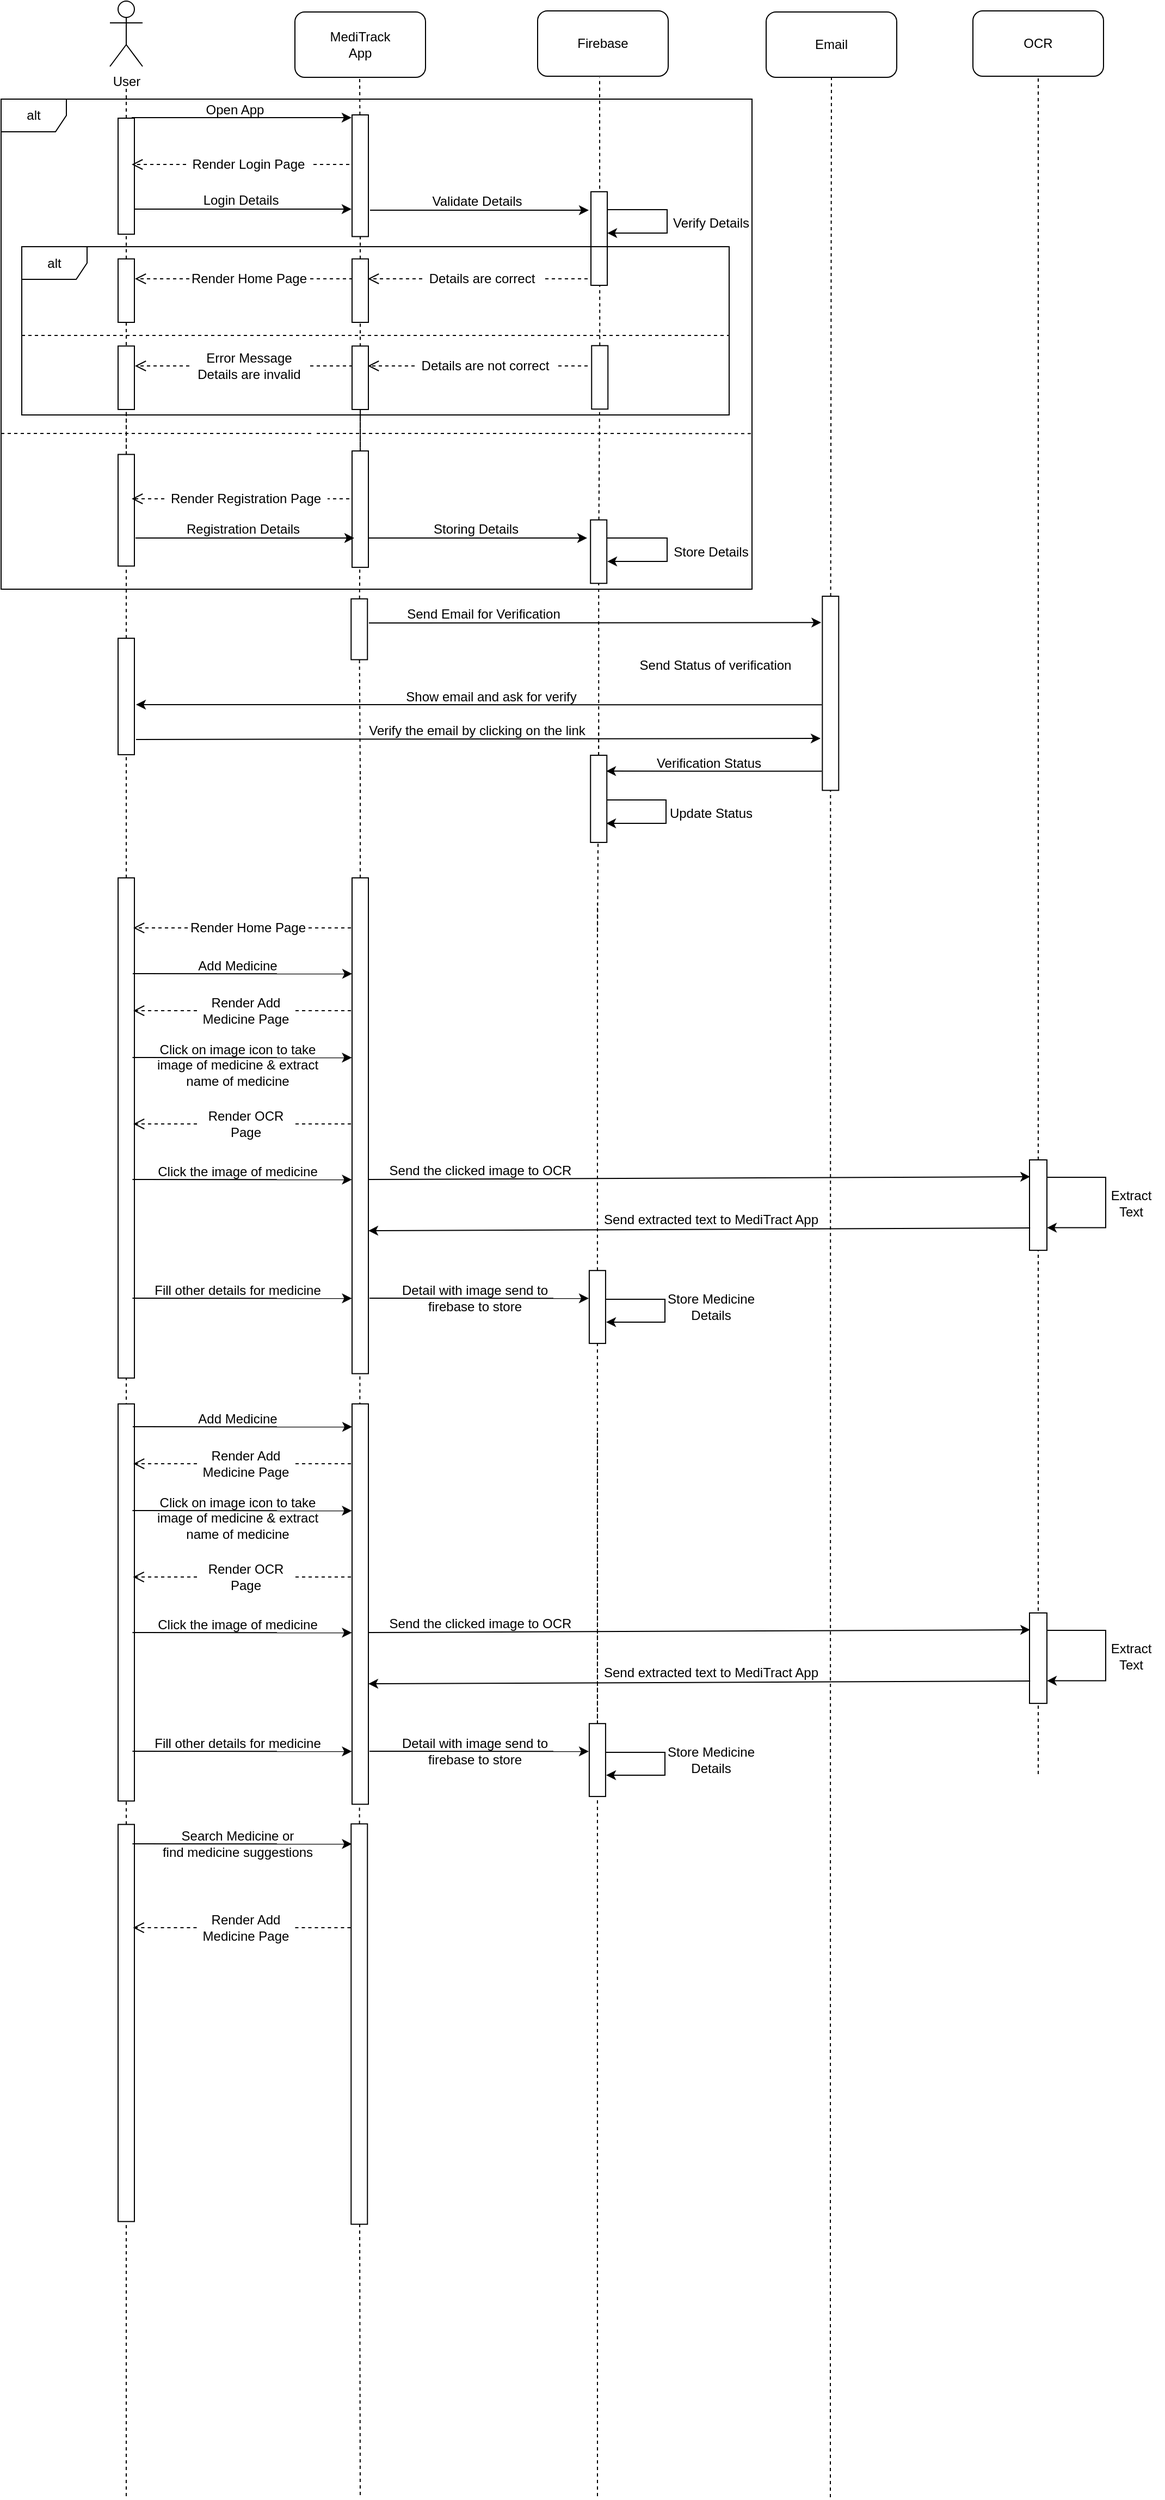 <mxfile version="22.0.6" type="github">
  <diagram name="Page-1" id="OYkDFaIK2MURlEOpUX2V">
    <mxGraphModel dx="1801" dy="496" grid="1" gridSize="10" guides="1" tooltips="1" connect="1" arrows="1" fold="1" page="1" pageScale="1" pageWidth="850" pageHeight="1100" math="0" shadow="0">
      <root>
        <mxCell id="0" />
        <mxCell id="1" parent="0" />
        <mxCell id="mmEia4qdqGNQ3zO4Y7I0-3" value="User" style="shape=umlActor;verticalLabelPosition=bottom;verticalAlign=top;html=1;outlineConnect=0;" parent="1" vertex="1">
          <mxGeometry x="90" y="10" width="30" height="60" as="geometry" />
        </mxCell>
        <mxCell id="mmEia4qdqGNQ3zO4Y7I0-11" value="" style="endArrow=none;dashed=1;html=1;rounded=0;startArrow=none;" parent="1" source="mmEia4qdqGNQ3zO4Y7I0-15" edge="1">
          <mxGeometry width="50" height="50" relative="1" as="geometry">
            <mxPoint x="105" y="602" as="sourcePoint" />
            <mxPoint x="105" y="90" as="targetPoint" />
          </mxGeometry>
        </mxCell>
        <mxCell id="mmEia4qdqGNQ3zO4Y7I0-16" value="" style="endArrow=none;dashed=1;html=1;rounded=0;startArrow=none;" parent="1" source="0Yaqg59yCP8CiuaYKTtR-36" target="mmEia4qdqGNQ3zO4Y7I0-15" edge="1">
          <mxGeometry width="50" height="50" relative="1" as="geometry">
            <mxPoint x="105" y="380" as="sourcePoint" />
            <mxPoint x="105" y="90" as="targetPoint" />
          </mxGeometry>
        </mxCell>
        <mxCell id="mmEia4qdqGNQ3zO4Y7I0-15" value="" style="rounded=0;whiteSpace=wrap;html=1;rotation=90;" parent="1" vertex="1">
          <mxGeometry x="51.72" y="163.29" width="106.56" height="15" as="geometry" />
        </mxCell>
        <mxCell id="mmEia4qdqGNQ3zO4Y7I0-17" value="" style="endArrow=classic;html=1;rounded=0;" parent="1" edge="1">
          <mxGeometry width="50" height="50" relative="1" as="geometry">
            <mxPoint x="110" y="117" as="sourcePoint" />
            <mxPoint x="312" y="117" as="targetPoint" />
          </mxGeometry>
        </mxCell>
        <mxCell id="mmEia4qdqGNQ3zO4Y7I0-18" value="Open App" style="text;html=1;strokeColor=none;fillColor=none;align=center;verticalAlign=middle;whiteSpace=wrap;rounded=0;" parent="1" vertex="1">
          <mxGeometry x="160" y="95" width="90" height="30" as="geometry" />
        </mxCell>
        <mxCell id="mmEia4qdqGNQ3zO4Y7I0-19" value="" style="rounded=1;whiteSpace=wrap;html=1;" parent="1" vertex="1">
          <mxGeometry x="260" y="20" width="120" height="60" as="geometry" />
        </mxCell>
        <mxCell id="mmEia4qdqGNQ3zO4Y7I0-20" value="MediTrack App" style="text;html=1;strokeColor=none;fillColor=none;align=center;verticalAlign=middle;whiteSpace=wrap;rounded=0;" parent="1" vertex="1">
          <mxGeometry x="290" y="35" width="60" height="30" as="geometry" />
        </mxCell>
        <mxCell id="mmEia4qdqGNQ3zO4Y7I0-21" value="" style="endArrow=none;dashed=1;html=1;rounded=0;startArrow=none;" parent="1" source="mmEia4qdqGNQ3zO4Y7I0-22" edge="1">
          <mxGeometry width="50" height="50" relative="1" as="geometry">
            <mxPoint x="319.5" y="469" as="sourcePoint" />
            <mxPoint x="319.5" y="80" as="targetPoint" />
          </mxGeometry>
        </mxCell>
        <mxCell id="mmEia4qdqGNQ3zO4Y7I0-23" value="" style="endArrow=none;dashed=1;html=1;rounded=0;startArrow=none;" parent="1" source="0Yaqg59yCP8CiuaYKTtR-41" target="mmEia4qdqGNQ3zO4Y7I0-22" edge="1">
          <mxGeometry width="50" height="50" relative="1" as="geometry">
            <mxPoint x="320" y="380" as="sourcePoint" />
            <mxPoint x="319.5" y="80" as="targetPoint" />
          </mxGeometry>
        </mxCell>
        <mxCell id="mmEia4qdqGNQ3zO4Y7I0-22" value="" style="rounded=0;whiteSpace=wrap;html=1;rotation=90;" parent="1" vertex="1">
          <mxGeometry x="264.15" y="162.86" width="111.71" height="15" as="geometry" />
        </mxCell>
        <mxCell id="mmEia4qdqGNQ3zO4Y7I0-25" value="" style="html=1;verticalAlign=bottom;endArrow=open;dashed=1;endSize=8;edgeStyle=elbowEdgeStyle;elbow=vertical;curved=0;rounded=0;startArrow=none;" parent="1" source="mmEia4qdqGNQ3zO4Y7I0-27" edge="1">
          <mxGeometry x="-1" y="-355" relative="1" as="geometry">
            <mxPoint x="310" y="160" as="sourcePoint" />
            <mxPoint x="110" y="160" as="targetPoint" />
            <mxPoint x="350" y="295" as="offset" />
          </mxGeometry>
        </mxCell>
        <mxCell id="mmEia4qdqGNQ3zO4Y7I0-28" value="" style="html=1;verticalAlign=bottom;endArrow=none;dashed=1;endSize=8;edgeStyle=elbowEdgeStyle;elbow=vertical;curved=0;rounded=0;" parent="1" target="mmEia4qdqGNQ3zO4Y7I0-27" edge="1">
          <mxGeometry x="-1" y="-355" relative="1" as="geometry">
            <mxPoint x="310" y="160" as="sourcePoint" />
            <mxPoint x="110" y="160" as="targetPoint" />
            <mxPoint x="350" y="295" as="offset" />
          </mxGeometry>
        </mxCell>
        <mxCell id="mmEia4qdqGNQ3zO4Y7I0-27" value="Render Login Page" style="text;html=1;strokeColor=none;fillColor=none;align=center;verticalAlign=middle;whiteSpace=wrap;rounded=0;" parent="1" vertex="1">
          <mxGeometry x="160" y="145" width="115" height="30" as="geometry" />
        </mxCell>
        <mxCell id="mmEia4qdqGNQ3zO4Y7I0-31" value="" style="rounded=1;whiteSpace=wrap;html=1;" parent="1" vertex="1">
          <mxGeometry x="483" y="19" width="120" height="60" as="geometry" />
        </mxCell>
        <mxCell id="mmEia4qdqGNQ3zO4Y7I0-32" value="Firebase" style="text;html=1;strokeColor=none;fillColor=none;align=center;verticalAlign=middle;whiteSpace=wrap;rounded=0;" parent="1" vertex="1">
          <mxGeometry x="513" y="34" width="60" height="30" as="geometry" />
        </mxCell>
        <mxCell id="mmEia4qdqGNQ3zO4Y7I0-33" value="" style="endArrow=none;dashed=1;html=1;rounded=0;startArrow=none;" parent="1" source="0Yaqg59yCP8CiuaYKTtR-69" edge="1">
          <mxGeometry width="50" height="50" relative="1" as="geometry">
            <mxPoint x="540" y="380" as="sourcePoint" />
            <mxPoint x="540" y="80" as="targetPoint" />
          </mxGeometry>
        </mxCell>
        <mxCell id="mmEia4qdqGNQ3zO4Y7I0-35" value="" style="endArrow=none;dashed=1;html=1;rounded=0;" parent="1" source="0Yaqg59yCP8CiuaYKTtR-71" edge="1">
          <mxGeometry width="50" height="50" relative="1" as="geometry">
            <mxPoint x="540" y="736" as="sourcePoint" />
            <mxPoint x="540" y="376" as="targetPoint" />
          </mxGeometry>
        </mxCell>
        <mxCell id="mmEia4qdqGNQ3zO4Y7I0-46" value="alt" style="shape=umlFrame;whiteSpace=wrap;html=1;pointerEvents=0;" parent="1" vertex="1">
          <mxGeometry x="-10" y="100" width="690" height="450" as="geometry" />
        </mxCell>
        <mxCell id="mmEia4qdqGNQ3zO4Y7I0-52" value="" style="endArrow=none;dashed=1;html=1;rounded=0;startArrow=none;" parent="1" edge="1">
          <mxGeometry width="50" height="50" relative="1" as="geometry">
            <mxPoint x="320" y="480" as="sourcePoint" />
            <mxPoint x="320.005" y="373.505" as="targetPoint" />
          </mxGeometry>
        </mxCell>
        <mxCell id="mmEia4qdqGNQ3zO4Y7I0-59" value="" style="endArrow=none;dashed=1;html=1;rounded=0;startArrow=none;" parent="1" source="0Yaqg59yCP8CiuaYKTtR-81" edge="1">
          <mxGeometry width="50" height="50" relative="1" as="geometry">
            <mxPoint x="105" y="700" as="sourcePoint" />
            <mxPoint x="105" y="378.5" as="targetPoint" />
          </mxGeometry>
        </mxCell>
        <mxCell id="mmEia4qdqGNQ3zO4Y7I0-62" value="" style="endArrow=none;dashed=1;html=1;rounded=0;startArrow=none;" parent="1" source="0Yaqg59yCP8CiuaYKTtR-95" edge="1">
          <mxGeometry width="50" height="50" relative="1" as="geometry">
            <mxPoint x="320" y="720" as="sourcePoint" />
            <mxPoint x="320.004" y="480.375" as="targetPoint" />
          </mxGeometry>
        </mxCell>
        <mxCell id="mmEia4qdqGNQ3zO4Y7I0-69" value="" style="endArrow=none;dashed=1;html=1;rounded=0;startArrow=none;" parent="1" source="hC-5yDcVV3wV5Di_Mccm-1" edge="1">
          <mxGeometry width="50" height="50" relative="1" as="geometry">
            <mxPoint x="104.996" y="1030.785" as="sourcePoint" />
            <mxPoint x="104.999" y="695" as="targetPoint" />
          </mxGeometry>
        </mxCell>
        <mxCell id="mmEia4qdqGNQ3zO4Y7I0-71" value="" style="endArrow=none;dashed=1;html=1;rounded=0;startArrow=none;" parent="1" source="hC-5yDcVV3wV5Di_Mccm-3" edge="1">
          <mxGeometry width="50" height="50" relative="1" as="geometry">
            <mxPoint x="320" y="970" as="sourcePoint" />
            <mxPoint x="320.002" y="717.5" as="targetPoint" />
          </mxGeometry>
        </mxCell>
        <mxCell id="mmEia4qdqGNQ3zO4Y7I0-100" value="" style="endArrow=none;dashed=1;html=1;rounded=0;startArrow=none;entryX=1;entryY=0.5;entryDx=0;entryDy=0;" parent="1" source="0Yaqg59yCP8CiuaYKTtR-97" target="0Yaqg59yCP8CiuaYKTtR-71" edge="1">
          <mxGeometry width="50" height="50" relative="1" as="geometry">
            <mxPoint x="539" y="680" as="sourcePoint" />
            <mxPoint x="539.5" y="806" as="targetPoint" />
          </mxGeometry>
        </mxCell>
        <mxCell id="mmEia4qdqGNQ3zO4Y7I0-119" value="" style="endArrow=none;dashed=1;html=1;rounded=0;startArrow=none;" parent="1" edge="1" source="E_oI5wvVmsvSm2quck6C-113">
          <mxGeometry width="50" height="50" relative="1" as="geometry">
            <mxPoint x="320" y="2300" as="sourcePoint" />
            <mxPoint x="320.005" y="950.055" as="targetPoint" />
          </mxGeometry>
        </mxCell>
        <mxCell id="mmEia4qdqGNQ3zO4Y7I0-121" value="" style="endArrow=none;dashed=1;html=1;rounded=0;startArrow=none;" parent="1" source="hC-5yDcVV3wV5Di_Mccm-16" edge="1">
          <mxGeometry width="50" height="50" relative="1" as="geometry">
            <mxPoint x="538" y="1078" as="sourcePoint" />
            <mxPoint x="538" y="838" as="targetPoint" />
          </mxGeometry>
        </mxCell>
        <mxCell id="0Yaqg59yCP8CiuaYKTtR-4" value="" style="endArrow=none;dashed=1;html=1;rounded=0;startArrow=none;" parent="1" target="0Yaqg59yCP8CiuaYKTtR-3" edge="1">
          <mxGeometry width="50" height="50" relative="1" as="geometry">
            <mxPoint x="105" y="524" as="sourcePoint" />
            <mxPoint x="105" y="369" as="targetPoint" />
          </mxGeometry>
        </mxCell>
        <mxCell id="0Yaqg59yCP8CiuaYKTtR-3" value="" style="rounded=0;whiteSpace=wrap;html=1;rotation=90;" parent="1" vertex="1">
          <mxGeometry x="53.75" y="470" width="102.5" height="15" as="geometry" />
        </mxCell>
        <mxCell id="0Yaqg59yCP8CiuaYKTtR-8" value="" style="endArrow=none;dashed=1;html=1;rounded=0;startArrow=none;" parent="1" target="0Yaqg59yCP8CiuaYKTtR-6" edge="1">
          <mxGeometry width="50" height="50" relative="1" as="geometry">
            <mxPoint x="320" y="524" as="sourcePoint" />
            <mxPoint x="320" y="370" as="targetPoint" />
          </mxGeometry>
        </mxCell>
        <mxCell id="0Yaqg59yCP8CiuaYKTtR-6" value="" style="rounded=0;whiteSpace=wrap;html=1;rotation=90;" parent="1" vertex="1">
          <mxGeometry x="266.57" y="469" width="106.87" height="15" as="geometry" />
        </mxCell>
        <mxCell id="0Yaqg59yCP8CiuaYKTtR-9" value="" style="html=1;verticalAlign=bottom;endArrow=open;dashed=1;endSize=8;edgeStyle=elbowEdgeStyle;elbow=vertical;curved=0;rounded=0;startArrow=none;" parent="1" source="0Yaqg59yCP8CiuaYKTtR-11" edge="1">
          <mxGeometry x="-1" y="-355" relative="1" as="geometry">
            <mxPoint x="310" y="467" as="sourcePoint" />
            <mxPoint x="110" y="467" as="targetPoint" />
            <mxPoint x="350" y="295" as="offset" />
          </mxGeometry>
        </mxCell>
        <mxCell id="0Yaqg59yCP8CiuaYKTtR-10" value="" style="html=1;verticalAlign=bottom;endArrow=none;dashed=1;endSize=8;edgeStyle=elbowEdgeStyle;elbow=vertical;curved=0;rounded=0;" parent="1" target="0Yaqg59yCP8CiuaYKTtR-11" edge="1">
          <mxGeometry x="-1" y="-355" relative="1" as="geometry">
            <mxPoint x="310" y="467" as="sourcePoint" />
            <mxPoint x="110" y="467" as="targetPoint" />
            <mxPoint x="350" y="295" as="offset" />
          </mxGeometry>
        </mxCell>
        <mxCell id="0Yaqg59yCP8CiuaYKTtR-11" value="Render Registration Page" style="text;html=1;strokeColor=none;fillColor=none;align=center;verticalAlign=middle;whiteSpace=wrap;rounded=0;" parent="1" vertex="1">
          <mxGeometry x="140" y="452" width="150" height="30" as="geometry" />
        </mxCell>
        <mxCell id="0Yaqg59yCP8CiuaYKTtR-17" value="" style="endArrow=none;dashed=1;html=1;rounded=0;exitX=0.003;exitY=0.5;exitDx=0;exitDy=0;exitPerimeter=0;" parent="1" edge="1">
          <mxGeometry width="50" height="50" relative="1" as="geometry">
            <mxPoint x="-10" y="407" as="sourcePoint" />
            <mxPoint x="278" y="407" as="targetPoint" />
          </mxGeometry>
        </mxCell>
        <mxCell id="0Yaqg59yCP8CiuaYKTtR-18" value="" style="endArrow=none;dashed=1;html=1;rounded=0;entryX=0.999;entryY=0.682;entryDx=0;entryDy=0;entryPerimeter=0;" parent="1" edge="1">
          <mxGeometry width="50" height="50" relative="1" as="geometry">
            <mxPoint x="280" y="407" as="sourcePoint" />
            <mxPoint x="679.31" y="407.08" as="targetPoint" />
          </mxGeometry>
        </mxCell>
        <mxCell id="0Yaqg59yCP8CiuaYKTtR-19" value="" style="endArrow=classic;html=1;rounded=0;" parent="1" edge="1">
          <mxGeometry width="50" height="50" relative="1" as="geometry">
            <mxPoint x="112" y="201" as="sourcePoint" />
            <mxPoint x="312" y="201" as="targetPoint" />
          </mxGeometry>
        </mxCell>
        <mxCell id="0Yaqg59yCP8CiuaYKTtR-21" value="Login Details" style="text;html=1;align=center;verticalAlign=middle;resizable=0;points=[];autosize=1;strokeColor=none;fillColor=none;" parent="1" vertex="1">
          <mxGeometry x="165" y="178" width="90" height="30" as="geometry" />
        </mxCell>
        <mxCell id="0Yaqg59yCP8CiuaYKTtR-22" value="" style="endArrow=classic;html=1;rounded=0;exitX=0.815;exitY=0.033;exitDx=0;exitDy=0;exitPerimeter=0;" parent="1" edge="1">
          <mxGeometry width="50" height="50" relative="1" as="geometry">
            <mxPoint x="329" y="202" as="sourcePoint" />
            <mxPoint x="530" y="202" as="targetPoint" />
          </mxGeometry>
        </mxCell>
        <mxCell id="0Yaqg59yCP8CiuaYKTtR-23" value="Validate Details" style="text;html=1;align=center;verticalAlign=middle;resizable=0;points=[];autosize=1;strokeColor=none;fillColor=none;" parent="1" vertex="1">
          <mxGeometry x="372" y="179" width="110" height="30" as="geometry" />
        </mxCell>
        <mxCell id="0Yaqg59yCP8CiuaYKTtR-24" value="" style="rounded=0;whiteSpace=wrap;html=1;rotation=90;" parent="1" vertex="1">
          <mxGeometry x="496.54" y="220.53" width="85.93" height="15" as="geometry" />
        </mxCell>
        <mxCell id="0Yaqg59yCP8CiuaYKTtR-27" value="Verify Details" style="text;html=1;align=center;verticalAlign=middle;resizable=0;points=[];autosize=1;strokeColor=none;fillColor=none;" parent="1" vertex="1">
          <mxGeometry x="597" y="199" width="90" height="30" as="geometry" />
        </mxCell>
        <mxCell id="0Yaqg59yCP8CiuaYKTtR-28" style="edgeStyle=orthogonalEdgeStyle;rounded=0;orthogonalLoop=1;jettySize=auto;html=1;exitX=0.25;exitY=0;exitDx=0;exitDy=0;entryX=0.5;entryY=0;entryDx=0;entryDy=0;" parent="1" edge="1">
          <mxGeometry relative="1" as="geometry">
            <mxPoint x="547.005" y="201.547" as="sourcePoint" />
            <mxPoint x="547.005" y="223.03" as="targetPoint" />
            <Array as="points">
              <mxPoint x="602" y="202" />
              <mxPoint x="602" y="223" />
            </Array>
          </mxGeometry>
        </mxCell>
        <mxCell id="0Yaqg59yCP8CiuaYKTtR-30" value="" style="html=1;verticalAlign=bottom;endArrow=open;dashed=1;endSize=8;edgeStyle=elbowEdgeStyle;elbow=vertical;curved=0;rounded=0;startArrow=none;" parent="1" source="0Yaqg59yCP8CiuaYKTtR-32" edge="1">
          <mxGeometry x="-1" y="-355" relative="1" as="geometry">
            <mxPoint x="527" y="265" as="sourcePoint" />
            <mxPoint x="327" y="265" as="targetPoint" />
            <mxPoint x="350" y="295" as="offset" />
          </mxGeometry>
        </mxCell>
        <mxCell id="0Yaqg59yCP8CiuaYKTtR-31" value="" style="html=1;verticalAlign=bottom;endArrow=none;dashed=1;endSize=8;edgeStyle=elbowEdgeStyle;elbow=vertical;curved=0;rounded=0;" parent="1" edge="1">
          <mxGeometry x="-1" y="-355" relative="1" as="geometry">
            <mxPoint x="529" y="265" as="sourcePoint" />
            <mxPoint x="489" y="265" as="targetPoint" />
            <mxPoint x="350" y="295" as="offset" />
          </mxGeometry>
        </mxCell>
        <mxCell id="0Yaqg59yCP8CiuaYKTtR-32" value="Details are correct" style="text;html=1;strokeColor=none;fillColor=none;align=center;verticalAlign=middle;whiteSpace=wrap;rounded=0;" parent="1" vertex="1">
          <mxGeometry x="377" y="250" width="110" height="30" as="geometry" />
        </mxCell>
        <mxCell id="0Yaqg59yCP8CiuaYKTtR-33" value="" style="html=1;verticalAlign=bottom;endArrow=open;dashed=1;endSize=8;edgeStyle=elbowEdgeStyle;elbow=vertical;curved=0;rounded=0;startArrow=none;" parent="1" source="0Yaqg59yCP8CiuaYKTtR-35" edge="1">
          <mxGeometry x="-1" y="-355" relative="1" as="geometry">
            <mxPoint x="313" y="265" as="sourcePoint" />
            <mxPoint x="113" y="265" as="targetPoint" />
            <mxPoint x="350" y="295" as="offset" />
          </mxGeometry>
        </mxCell>
        <mxCell id="0Yaqg59yCP8CiuaYKTtR-34" value="" style="html=1;verticalAlign=bottom;endArrow=none;dashed=1;endSize=8;edgeStyle=elbowEdgeStyle;elbow=vertical;curved=0;rounded=0;" parent="1" target="0Yaqg59yCP8CiuaYKTtR-35" edge="1">
          <mxGeometry x="-1" y="-355" relative="1" as="geometry">
            <mxPoint x="313" y="265" as="sourcePoint" />
            <mxPoint x="113" y="265" as="targetPoint" />
            <mxPoint x="350" y="295" as="offset" />
          </mxGeometry>
        </mxCell>
        <mxCell id="0Yaqg59yCP8CiuaYKTtR-35" value="Render Home Page" style="text;html=1;strokeColor=none;fillColor=none;align=center;verticalAlign=middle;whiteSpace=wrap;rounded=0;" parent="1" vertex="1">
          <mxGeometry x="163" y="250" width="110" height="30" as="geometry" />
        </mxCell>
        <mxCell id="0Yaqg59yCP8CiuaYKTtR-37" value="" style="endArrow=none;dashed=1;html=1;rounded=0;startArrow=none;" parent="1" target="0Yaqg59yCP8CiuaYKTtR-36" edge="1">
          <mxGeometry width="50" height="50" relative="1" as="geometry">
            <mxPoint x="105" y="380" as="sourcePoint" />
            <mxPoint x="105" y="229" as="targetPoint" />
          </mxGeometry>
        </mxCell>
        <mxCell id="0Yaqg59yCP8CiuaYKTtR-36" value="" style="rounded=0;whiteSpace=wrap;html=1;rotation=90;" parent="1" vertex="1">
          <mxGeometry x="75.86" y="268.36" width="58.28" height="15" as="geometry" />
        </mxCell>
        <mxCell id="0Yaqg59yCP8CiuaYKTtR-38" value="alt" style="shape=umlFrame;whiteSpace=wrap;html=1;pointerEvents=0;" parent="1" vertex="1">
          <mxGeometry x="9" y="235.53" width="650" height="154.47" as="geometry" />
        </mxCell>
        <mxCell id="0Yaqg59yCP8CiuaYKTtR-39" value="" style="endArrow=none;dashed=1;html=1;rounded=0;exitX=0.003;exitY=0.5;exitDx=0;exitDy=0;exitPerimeter=0;" parent="1" edge="1">
          <mxGeometry width="50" height="50" relative="1" as="geometry">
            <mxPoint x="9" y="317" as="sourcePoint" />
            <mxPoint x="297" y="317" as="targetPoint" />
          </mxGeometry>
        </mxCell>
        <mxCell id="0Yaqg59yCP8CiuaYKTtR-40" value="" style="endArrow=none;dashed=1;html=1;rounded=0;entryX=1.003;entryY=0.603;entryDx=0;entryDy=0;entryPerimeter=0;" parent="1" edge="1">
          <mxGeometry width="50" height="50" relative="1" as="geometry">
            <mxPoint x="297" y="317" as="sourcePoint" />
            <mxPoint x="658.95" y="316.95" as="targetPoint" />
          </mxGeometry>
        </mxCell>
        <mxCell id="0Yaqg59yCP8CiuaYKTtR-42" value="" style="endArrow=none;dashed=1;html=1;rounded=0;startArrow=none;" parent="1" source="0Yaqg59yCP8CiuaYKTtR-6" target="0Yaqg59yCP8CiuaYKTtR-41" edge="1">
          <mxGeometry width="50" height="50" relative="1" as="geometry">
            <mxPoint x="320" y="385" as="sourcePoint" />
            <mxPoint x="320" y="231" as="targetPoint" />
          </mxGeometry>
        </mxCell>
        <mxCell id="0Yaqg59yCP8CiuaYKTtR-41" value="" style="rounded=0;whiteSpace=wrap;html=1;rotation=90;" parent="1" vertex="1">
          <mxGeometry x="290.86" y="268.36" width="58.28" height="15" as="geometry" />
        </mxCell>
        <mxCell id="0Yaqg59yCP8CiuaYKTtR-44" value="" style="endArrow=none;dashed=1;html=1;rounded=0;startArrow=none;" parent="1" source="0Yaqg59yCP8CiuaYKTtR-3" edge="1">
          <mxGeometry width="50" height="50" relative="1" as="geometry">
            <mxPoint x="105" y="387" as="sourcePoint" />
            <mxPoint x="105.0" y="376.64" as="targetPoint" />
          </mxGeometry>
        </mxCell>
        <mxCell id="0Yaqg59yCP8CiuaYKTtR-61" value="" style="html=1;verticalAlign=bottom;endArrow=open;dashed=1;endSize=8;edgeStyle=elbowEdgeStyle;elbow=vertical;curved=0;rounded=0;startArrow=none;" parent="1" source="0Yaqg59yCP8CiuaYKTtR-63" edge="1">
          <mxGeometry x="-1" y="-355" relative="1" as="geometry">
            <mxPoint x="527" y="345" as="sourcePoint" />
            <mxPoint x="327" y="345" as="targetPoint" />
            <mxPoint x="350" y="295" as="offset" />
          </mxGeometry>
        </mxCell>
        <mxCell id="0Yaqg59yCP8CiuaYKTtR-62" value="" style="html=1;verticalAlign=bottom;endArrow=none;dashed=1;endSize=8;edgeStyle=elbowEdgeStyle;elbow=vertical;curved=0;rounded=0;" parent="1" edge="1">
          <mxGeometry x="-1" y="-355" relative="1" as="geometry">
            <mxPoint x="529" y="345" as="sourcePoint" />
            <mxPoint x="502" y="345" as="targetPoint" />
            <mxPoint x="350" y="295" as="offset" />
          </mxGeometry>
        </mxCell>
        <mxCell id="0Yaqg59yCP8CiuaYKTtR-63" value="Details are not correct" style="text;html=1;strokeColor=none;fillColor=none;align=center;verticalAlign=middle;whiteSpace=wrap;rounded=0;" parent="1" vertex="1">
          <mxGeometry x="370" y="330" width="130" height="30" as="geometry" />
        </mxCell>
        <mxCell id="0Yaqg59yCP8CiuaYKTtR-64" value="" style="html=1;verticalAlign=bottom;endArrow=open;dashed=1;endSize=8;edgeStyle=elbowEdgeStyle;elbow=vertical;curved=0;rounded=0;startArrow=none;" parent="1" source="0Yaqg59yCP8CiuaYKTtR-66" edge="1">
          <mxGeometry x="-1" y="-355" relative="1" as="geometry">
            <mxPoint x="313" y="345" as="sourcePoint" />
            <mxPoint x="113" y="345" as="targetPoint" />
            <mxPoint x="350" y="295" as="offset" />
          </mxGeometry>
        </mxCell>
        <mxCell id="0Yaqg59yCP8CiuaYKTtR-65" value="" style="html=1;verticalAlign=bottom;endArrow=none;dashed=1;endSize=8;edgeStyle=elbowEdgeStyle;elbow=vertical;curved=0;rounded=0;" parent="1" target="0Yaqg59yCP8CiuaYKTtR-66" edge="1">
          <mxGeometry x="-1" y="-355" relative="1" as="geometry">
            <mxPoint x="313" y="345" as="sourcePoint" />
            <mxPoint x="113" y="345" as="targetPoint" />
            <mxPoint x="350" y="295" as="offset" />
          </mxGeometry>
        </mxCell>
        <mxCell id="0Yaqg59yCP8CiuaYKTtR-66" value="Error Message Details are invalid" style="text;html=1;strokeColor=none;fillColor=none;align=center;verticalAlign=middle;whiteSpace=wrap;rounded=0;" parent="1" vertex="1">
          <mxGeometry x="163" y="330" width="110" height="30" as="geometry" />
        </mxCell>
        <mxCell id="0Yaqg59yCP8CiuaYKTtR-67" value="" style="rounded=0;whiteSpace=wrap;html=1;rotation=90;" parent="1" vertex="1">
          <mxGeometry x="75.86" y="348.36" width="58.28" height="15" as="geometry" />
        </mxCell>
        <mxCell id="0Yaqg59yCP8CiuaYKTtR-68" value="" style="rounded=0;whiteSpace=wrap;html=1;rotation=90;" parent="1" vertex="1">
          <mxGeometry x="290.86" y="348.36" width="58.28" height="15" as="geometry" />
        </mxCell>
        <mxCell id="0Yaqg59yCP8CiuaYKTtR-70" value="" style="endArrow=none;dashed=1;html=1;rounded=0;startArrow=none;" parent="1" target="0Yaqg59yCP8CiuaYKTtR-69" edge="1">
          <mxGeometry width="50" height="50" relative="1" as="geometry">
            <mxPoint x="540" y="380" as="sourcePoint" />
            <mxPoint x="540" y="80" as="targetPoint" />
          </mxGeometry>
        </mxCell>
        <mxCell id="0Yaqg59yCP8CiuaYKTtR-69" value="" style="rounded=0;whiteSpace=wrap;html=1;rotation=90;" parent="1" vertex="1">
          <mxGeometry x="510.99" y="348" width="58.28" height="15" as="geometry" />
        </mxCell>
        <mxCell id="0Yaqg59yCP8CiuaYKTtR-71" value="" style="rounded=0;whiteSpace=wrap;html=1;rotation=90;" parent="1" vertex="1">
          <mxGeometry x="509.97" y="508" width="58.28" height="15" as="geometry" />
        </mxCell>
        <mxCell id="0Yaqg59yCP8CiuaYKTtR-74" value="" style="endArrow=classic;html=1;rounded=0;exitX=0.815;exitY=0.033;exitDx=0;exitDy=0;exitPerimeter=0;" parent="1" edge="1">
          <mxGeometry width="50" height="50" relative="1" as="geometry">
            <mxPoint x="327.5" y="503" as="sourcePoint" />
            <mxPoint x="528.5" y="503" as="targetPoint" />
          </mxGeometry>
        </mxCell>
        <mxCell id="0Yaqg59yCP8CiuaYKTtR-75" value="Storing Details" style="text;html=1;align=center;verticalAlign=middle;resizable=0;points=[];autosize=1;strokeColor=none;fillColor=none;" parent="1" vertex="1">
          <mxGeometry x="375.5" y="480" width="100" height="30" as="geometry" />
        </mxCell>
        <mxCell id="0Yaqg59yCP8CiuaYKTtR-76" value="" style="endArrow=classic;html=1;rounded=0;exitX=0.815;exitY=0.033;exitDx=0;exitDy=0;exitPerimeter=0;" parent="1" edge="1">
          <mxGeometry width="50" height="50" relative="1" as="geometry">
            <mxPoint x="113.5" y="503" as="sourcePoint" />
            <mxPoint x="314.5" y="503" as="targetPoint" />
          </mxGeometry>
        </mxCell>
        <mxCell id="0Yaqg59yCP8CiuaYKTtR-77" value="Registration Details" style="text;html=1;align=center;verticalAlign=middle;resizable=0;points=[];autosize=1;strokeColor=none;fillColor=none;" parent="1" vertex="1">
          <mxGeometry x="146.5" y="480" width="130" height="30" as="geometry" />
        </mxCell>
        <mxCell id="0Yaqg59yCP8CiuaYKTtR-78" value="Store Details" style="text;html=1;align=center;verticalAlign=middle;resizable=0;points=[];autosize=1;strokeColor=none;fillColor=none;" parent="1" vertex="1">
          <mxGeometry x="597" y="500.5" width="90" height="30" as="geometry" />
        </mxCell>
        <mxCell id="0Yaqg59yCP8CiuaYKTtR-79" style="edgeStyle=orthogonalEdgeStyle;rounded=0;orthogonalLoop=1;jettySize=auto;html=1;exitX=0.25;exitY=0;exitDx=0;exitDy=0;entryX=0.5;entryY=0;entryDx=0;entryDy=0;" parent="1" edge="1">
          <mxGeometry relative="1" as="geometry">
            <mxPoint x="547.005" y="503.047" as="sourcePoint" />
            <mxPoint x="547.005" y="524.53" as="targetPoint" />
            <Array as="points">
              <mxPoint x="602" y="503.5" />
              <mxPoint x="602" y="524.5" />
            </Array>
          </mxGeometry>
        </mxCell>
        <mxCell id="0Yaqg59yCP8CiuaYKTtR-82" value="" style="endArrow=none;dashed=1;html=1;rounded=0;startArrow=none;" parent="1" target="0Yaqg59yCP8CiuaYKTtR-81" edge="1">
          <mxGeometry width="50" height="50" relative="1" as="geometry">
            <mxPoint x="105" y="700" as="sourcePoint" />
            <mxPoint x="105" y="378.5" as="targetPoint" />
          </mxGeometry>
        </mxCell>
        <mxCell id="0Yaqg59yCP8CiuaYKTtR-81" value="" style="rounded=0;whiteSpace=wrap;html=1;rotation=90;" parent="1" vertex="1">
          <mxGeometry x="51.56" y="641" width="106.87" height="15" as="geometry" />
        </mxCell>
        <mxCell id="0Yaqg59yCP8CiuaYKTtR-83" value="" style="endArrow=none;dashed=1;html=1;rounded=0;startArrow=none;entryX=1;entryY=0.5;entryDx=0;entryDy=0;" parent="1" edge="1">
          <mxGeometry width="50" height="50" relative="1" as="geometry">
            <mxPoint x="538.043" y="864.625" as="sourcePoint" />
            <mxPoint x="539.115" y="676.395" as="targetPoint" />
          </mxGeometry>
        </mxCell>
        <mxCell id="0Yaqg59yCP8CiuaYKTtR-84" value="" style="endArrow=classic;html=1;rounded=0;entryX=0.25;entryY=1;entryDx=0;entryDy=0;exitX=0.396;exitY=-0.157;exitDx=0;exitDy=0;exitPerimeter=0;" parent="1" edge="1">
          <mxGeometry width="50" height="50" relative="1" as="geometry">
            <mxPoint x="327.995" y="580.981" as="sourcePoint" />
            <mxPoint x="743.635" y="580.572" as="targetPoint" />
          </mxGeometry>
        </mxCell>
        <mxCell id="0Yaqg59yCP8CiuaYKTtR-85" value="Send Email for Verification" style="text;html=1;align=center;verticalAlign=middle;resizable=0;points=[];autosize=1;strokeColor=none;fillColor=none;" parent="1" vertex="1">
          <mxGeometry x="353" y="558" width="160" height="30" as="geometry" />
        </mxCell>
        <mxCell id="0Yaqg59yCP8CiuaYKTtR-86" value="" style="endArrow=classic;html=1;rounded=0;entryX=0.895;entryY=1.176;entryDx=0;entryDy=0;entryPerimeter=0;exitX=0.131;exitY=0.974;exitDx=0;exitDy=0;exitPerimeter=0;" parent="1" edge="1">
          <mxGeometry width="50" height="50" relative="1" as="geometry">
            <mxPoint x="114" y="688" as="sourcePoint" />
            <mxPoint x="743.005" y="687.047" as="targetPoint" />
          </mxGeometry>
        </mxCell>
        <mxCell id="0Yaqg59yCP8CiuaYKTtR-87" value="Verify the email by clicking on the link" style="text;html=1;align=center;verticalAlign=middle;resizable=0;points=[];autosize=1;strokeColor=none;fillColor=none;" parent="1" vertex="1">
          <mxGeometry x="317" y="664.5" width="220" height="30" as="geometry" />
        </mxCell>
        <mxCell id="0Yaqg59yCP8CiuaYKTtR-88" value="Update Status" style="text;html=1;align=center;verticalAlign=middle;resizable=0;points=[];autosize=1;strokeColor=none;fillColor=none;" parent="1" vertex="1">
          <mxGeometry x="592" y="741" width="100" height="30" as="geometry" />
        </mxCell>
        <mxCell id="0Yaqg59yCP8CiuaYKTtR-89" style="edgeStyle=orthogonalEdgeStyle;rounded=0;orthogonalLoop=1;jettySize=auto;html=1;exitX=0.25;exitY=0;exitDx=0;exitDy=0;entryX=0.5;entryY=0;entryDx=0;entryDy=0;" parent="1" edge="1">
          <mxGeometry relative="1" as="geometry">
            <mxPoint x="546.005" y="743.547" as="sourcePoint" />
            <mxPoint x="546.005" y="765.03" as="targetPoint" />
            <Array as="points">
              <mxPoint x="601" y="744" />
              <mxPoint x="601" y="765" />
            </Array>
          </mxGeometry>
        </mxCell>
        <mxCell id="0Yaqg59yCP8CiuaYKTtR-90" value="" style="rounded=1;whiteSpace=wrap;html=1;" parent="1" vertex="1">
          <mxGeometry x="693" y="20" width="120" height="60" as="geometry" />
        </mxCell>
        <mxCell id="0Yaqg59yCP8CiuaYKTtR-91" value="Email" style="text;html=1;strokeColor=none;fillColor=none;align=center;verticalAlign=middle;whiteSpace=wrap;rounded=0;" parent="1" vertex="1">
          <mxGeometry x="723" y="35" width="60" height="30" as="geometry" />
        </mxCell>
        <mxCell id="0Yaqg59yCP8CiuaYKTtR-92" value="" style="endArrow=none;dashed=1;html=1;rounded=0;startArrow=none;" parent="1" source="0Yaqg59yCP8CiuaYKTtR-93" edge="1">
          <mxGeometry width="50" height="50" relative="1" as="geometry">
            <mxPoint x="753" y="810" as="sourcePoint" />
            <mxPoint x="753" y="80" as="targetPoint" />
          </mxGeometry>
        </mxCell>
        <mxCell id="0Yaqg59yCP8CiuaYKTtR-94" value="" style="endArrow=none;dashed=1;html=1;rounded=0;startArrow=none;" parent="1" target="0Yaqg59yCP8CiuaYKTtR-93" edge="1">
          <mxGeometry width="50" height="50" relative="1" as="geometry">
            <mxPoint x="752" y="2302" as="sourcePoint" />
            <mxPoint x="753" y="80" as="targetPoint" />
          </mxGeometry>
        </mxCell>
        <mxCell id="0Yaqg59yCP8CiuaYKTtR-93" value="" style="rounded=0;whiteSpace=wrap;html=1;rotation=90;" parent="1" vertex="1">
          <mxGeometry x="663.03" y="638.09" width="178.25" height="15" as="geometry" />
        </mxCell>
        <mxCell id="0Yaqg59yCP8CiuaYKTtR-96" value="" style="endArrow=none;dashed=1;html=1;rounded=0;startArrow=none;" parent="1" target="0Yaqg59yCP8CiuaYKTtR-95" edge="1">
          <mxGeometry width="50" height="50" relative="1" as="geometry">
            <mxPoint x="320" y="720" as="sourcePoint" />
            <mxPoint x="320.004" y="480.375" as="targetPoint" />
          </mxGeometry>
        </mxCell>
        <mxCell id="0Yaqg59yCP8CiuaYKTtR-95" value="" style="rounded=0;whiteSpace=wrap;html=1;rotation=90;" parent="1" vertex="1">
          <mxGeometry x="291.21" y="579.29" width="55.86" height="15" as="geometry" />
        </mxCell>
        <mxCell id="0Yaqg59yCP8CiuaYKTtR-98" value="" style="endArrow=none;dashed=1;html=1;rounded=0;startArrow=none;entryX=1;entryY=0.5;entryDx=0;entryDy=0;" parent="1" target="0Yaqg59yCP8CiuaYKTtR-97" edge="1">
          <mxGeometry width="50" height="50" relative="1" as="geometry">
            <mxPoint x="538" y="724" as="sourcePoint" />
            <mxPoint x="538" y="589" as="targetPoint" />
          </mxGeometry>
        </mxCell>
        <mxCell id="0Yaqg59yCP8CiuaYKTtR-97" value="" style="rounded=0;whiteSpace=wrap;html=1;rotation=90;" parent="1" vertex="1">
          <mxGeometry x="499.11" y="735" width="80.03" height="15" as="geometry" />
        </mxCell>
        <mxCell id="0Yaqg59yCP8CiuaYKTtR-100" value="Send Status of verification" style="text;html=1;align=center;verticalAlign=middle;resizable=0;points=[];autosize=1;strokeColor=none;fillColor=none;" parent="1" vertex="1">
          <mxGeometry x="566" y="605" width="160" height="30" as="geometry" />
        </mxCell>
        <mxCell id="0Yaqg59yCP8CiuaYKTtR-168" value="" style="endArrow=classic;html=1;rounded=0;entryX=0.14;entryY=-0.1;entryDx=0;entryDy=0;entryPerimeter=0;exitX=0.57;exitY=-0.167;exitDx=0;exitDy=0;exitPerimeter=0;" parent="1" edge="1">
          <mxGeometry width="50" height="50" relative="1" as="geometry">
            <mxPoint x="744.11" y="656.13" as="sourcePoint" />
            <mxPoint x="114" y="655.981" as="targetPoint" />
          </mxGeometry>
        </mxCell>
        <mxCell id="0Yaqg59yCP8CiuaYKTtR-169" value="Show email and ask for verify" style="text;html=1;align=center;verticalAlign=middle;resizable=0;points=[];autosize=1;strokeColor=none;fillColor=none;" parent="1" vertex="1">
          <mxGeometry x="350" y="633.5" width="180" height="30" as="geometry" />
        </mxCell>
        <mxCell id="0Yaqg59yCP8CiuaYKTtR-171" value="" style="endArrow=classic;html=1;rounded=0;exitX=0.57;exitY=-0.167;exitDx=0;exitDy=0;exitPerimeter=0;entryX=0.094;entryY=0.042;entryDx=0;entryDy=0;entryPerimeter=0;" parent="1" edge="1">
          <mxGeometry width="50" height="50" relative="1" as="geometry">
            <mxPoint x="744.05" y="717.15" as="sourcePoint" />
            <mxPoint x="545.995" y="717.008" as="targetPoint" />
          </mxGeometry>
        </mxCell>
        <mxCell id="0Yaqg59yCP8CiuaYKTtR-172" value="Verification Status" style="text;html=1;align=center;verticalAlign=middle;resizable=0;points=[];autosize=1;strokeColor=none;fillColor=none;" parent="1" vertex="1">
          <mxGeometry x="580" y="695" width="120" height="30" as="geometry" />
        </mxCell>
        <mxCell id="hC-5yDcVV3wV5Di_Mccm-2" value="" style="endArrow=none;dashed=1;html=1;rounded=0;startArrow=none;" parent="1" target="hC-5yDcVV3wV5Di_Mccm-1" edge="1" source="E_oI5wvVmsvSm2quck6C-111">
          <mxGeometry width="50" height="50" relative="1" as="geometry">
            <mxPoint x="105" y="2301" as="sourcePoint" />
            <mxPoint x="104.999" y="673" as="targetPoint" />
          </mxGeometry>
        </mxCell>
        <mxCell id="hC-5yDcVV3wV5Di_Mccm-1" value="" style="rounded=0;whiteSpace=wrap;html=1;rotation=90;" parent="1" vertex="1">
          <mxGeometry x="-124.61" y="1037.2" width="459.24" height="15" as="geometry" />
        </mxCell>
        <mxCell id="hC-5yDcVV3wV5Di_Mccm-4" value="" style="endArrow=none;dashed=1;html=1;rounded=0;startArrow=none;" parent="1" target="hC-5yDcVV3wV5Di_Mccm-3" edge="1">
          <mxGeometry width="50" height="50" relative="1" as="geometry">
            <mxPoint x="320" y="982" as="sourcePoint" />
            <mxPoint x="320.002" y="729.5" as="targetPoint" />
          </mxGeometry>
        </mxCell>
        <mxCell id="hC-5yDcVV3wV5Di_Mccm-3" value="" style="rounded=0;whiteSpace=wrap;html=1;rotation=90;" parent="1" vertex="1">
          <mxGeometry x="92.39" y="1035.18" width="455.23" height="15" as="geometry" />
        </mxCell>
        <mxCell id="hC-5yDcVV3wV5Di_Mccm-5" value="" style="html=1;verticalAlign=bottom;endArrow=open;dashed=1;endSize=8;edgeStyle=elbowEdgeStyle;elbow=vertical;curved=0;rounded=0;startArrow=none;" parent="1" source="hC-5yDcVV3wV5Di_Mccm-7" edge="1">
          <mxGeometry x="-1" y="-355" relative="1" as="geometry">
            <mxPoint x="311.5" y="861" as="sourcePoint" />
            <mxPoint x="111.5" y="861" as="targetPoint" />
            <mxPoint x="350" y="295" as="offset" />
          </mxGeometry>
        </mxCell>
        <mxCell id="hC-5yDcVV3wV5Di_Mccm-6" value="" style="html=1;verticalAlign=bottom;endArrow=none;dashed=1;endSize=8;edgeStyle=elbowEdgeStyle;elbow=vertical;curved=0;rounded=0;" parent="1" target="hC-5yDcVV3wV5Di_Mccm-7" edge="1">
          <mxGeometry x="-1" y="-355" relative="1" as="geometry">
            <mxPoint x="311.5" y="861" as="sourcePoint" />
            <mxPoint x="111.5" y="861" as="targetPoint" />
            <mxPoint x="350" y="295" as="offset" />
          </mxGeometry>
        </mxCell>
        <mxCell id="hC-5yDcVV3wV5Di_Mccm-7" value="Render Home Page" style="text;html=1;strokeColor=none;fillColor=none;align=center;verticalAlign=middle;whiteSpace=wrap;rounded=0;" parent="1" vertex="1">
          <mxGeometry x="161.5" y="846" width="110" height="30" as="geometry" />
        </mxCell>
        <mxCell id="hC-5yDcVV3wV5Di_Mccm-8" value="" style="endArrow=classic;html=1;rounded=0;exitX=0.57;exitY=-0.167;exitDx=0;exitDy=0;exitPerimeter=0;" parent="1" edge="1">
          <mxGeometry width="50" height="50" relative="1" as="geometry">
            <mxPoint x="111" y="903" as="sourcePoint" />
            <mxPoint x="312.53" y="903.15" as="targetPoint" />
          </mxGeometry>
        </mxCell>
        <mxCell id="hC-5yDcVV3wV5Di_Mccm-9" value="Add Medicine" style="text;html=1;align=center;verticalAlign=middle;resizable=0;points=[];autosize=1;strokeColor=none;fillColor=none;" parent="1" vertex="1">
          <mxGeometry x="157.48" y="881" width="100" height="30" as="geometry" />
        </mxCell>
        <mxCell id="hC-5yDcVV3wV5Di_Mccm-11" value="" style="html=1;verticalAlign=bottom;endArrow=open;dashed=1;endSize=8;edgeStyle=elbowEdgeStyle;elbow=vertical;curved=0;rounded=0;startArrow=none;" parent="1" source="hC-5yDcVV3wV5Di_Mccm-13" edge="1">
          <mxGeometry x="-1" y="-355" relative="1" as="geometry">
            <mxPoint x="311.5" y="937" as="sourcePoint" />
            <mxPoint x="111.5" y="937" as="targetPoint" />
            <mxPoint x="350" y="295" as="offset" />
          </mxGeometry>
        </mxCell>
        <mxCell id="hC-5yDcVV3wV5Di_Mccm-12" value="" style="html=1;verticalAlign=bottom;endArrow=none;dashed=1;endSize=8;edgeStyle=elbowEdgeStyle;elbow=vertical;curved=0;rounded=0;" parent="1" target="hC-5yDcVV3wV5Di_Mccm-13" edge="1">
          <mxGeometry x="-1" y="-355" relative="1" as="geometry">
            <mxPoint x="311.5" y="937" as="sourcePoint" />
            <mxPoint x="111.5" y="937" as="targetPoint" />
            <mxPoint x="350" y="295" as="offset" />
          </mxGeometry>
        </mxCell>
        <mxCell id="hC-5yDcVV3wV5Di_Mccm-13" value="Render Add Medicine Page" style="text;html=1;strokeColor=none;fillColor=none;align=center;verticalAlign=middle;whiteSpace=wrap;rounded=0;" parent="1" vertex="1">
          <mxGeometry x="170" y="922" width="90" height="30" as="geometry" />
        </mxCell>
        <mxCell id="hC-5yDcVV3wV5Di_Mccm-14" value="" style="endArrow=classic;html=1;rounded=0;exitX=0.57;exitY=-0.167;exitDx=0;exitDy=0;exitPerimeter=0;" parent="1" edge="1">
          <mxGeometry width="50" height="50" relative="1" as="geometry">
            <mxPoint x="110.73" y="980" as="sourcePoint" />
            <mxPoint x="312.26" y="980.15" as="targetPoint" />
          </mxGeometry>
        </mxCell>
        <mxCell id="hC-5yDcVV3wV5Di_Mccm-15" value="Click on image icon to take&lt;br&gt;image of medicine &amp;amp; extract&lt;br&gt;name of medicine" style="text;html=1;align=center;verticalAlign=middle;resizable=0;points=[];autosize=1;strokeColor=none;fillColor=none;" parent="1" vertex="1">
          <mxGeometry x="122.21" y="957" width="170" height="60" as="geometry" />
        </mxCell>
        <mxCell id="hC-5yDcVV3wV5Di_Mccm-18" value="" style="endArrow=none;dashed=1;html=1;rounded=0;startArrow=none;" parent="1" target="hC-5yDcVV3wV5Di_Mccm-16" edge="1">
          <mxGeometry width="50" height="50" relative="1" as="geometry">
            <mxPoint x="538" y="2301" as="sourcePoint" />
            <mxPoint x="538" y="838" as="targetPoint" />
          </mxGeometry>
        </mxCell>
        <mxCell id="hC-5yDcVV3wV5Di_Mccm-16" value="" style="rounded=0;whiteSpace=wrap;html=1;rotation=90;" parent="1" vertex="1">
          <mxGeometry x="504.49" y="1201.57" width="66.94" height="15" as="geometry" />
        </mxCell>
        <mxCell id="hC-5yDcVV3wV5Di_Mccm-19" value="" style="endArrow=classic;html=1;rounded=0;exitX=0.57;exitY=-0.167;exitDx=0;exitDy=0;exitPerimeter=0;" parent="1" edge="1">
          <mxGeometry width="50" height="50" relative="1" as="geometry">
            <mxPoint x="328.47" y="1201" as="sourcePoint" />
            <mxPoint x="530.0" y="1201.15" as="targetPoint" />
          </mxGeometry>
        </mxCell>
        <mxCell id="hC-5yDcVV3wV5Di_Mccm-20" value="Detail with image send to&lt;br&gt;firebase to store" style="text;html=1;align=center;verticalAlign=middle;resizable=0;points=[];autosize=1;strokeColor=none;fillColor=none;" parent="1" vertex="1">
          <mxGeometry x="344.95" y="1181" width="160" height="40" as="geometry" />
        </mxCell>
        <mxCell id="hC-5yDcVV3wV5Di_Mccm-22" value="Store Medicine&lt;br&gt;Details" style="text;html=1;align=center;verticalAlign=middle;resizable=0;points=[];autosize=1;strokeColor=none;fillColor=none;" parent="1" vertex="1">
          <mxGeometry x="592" y="1189" width="100" height="40" as="geometry" />
        </mxCell>
        <mxCell id="E_oI5wvVmsvSm2quck6C-4" value="" style="html=1;verticalAlign=bottom;endArrow=open;dashed=1;endSize=8;edgeStyle=elbowEdgeStyle;elbow=vertical;curved=0;rounded=0;startArrow=none;" edge="1" parent="1" source="E_oI5wvVmsvSm2quck6C-6">
          <mxGeometry x="-1" y="-355" relative="1" as="geometry">
            <mxPoint x="311.5" y="1041" as="sourcePoint" />
            <mxPoint x="111.5" y="1041" as="targetPoint" />
            <mxPoint x="350" y="295" as="offset" />
          </mxGeometry>
        </mxCell>
        <mxCell id="E_oI5wvVmsvSm2quck6C-5" value="" style="html=1;verticalAlign=bottom;endArrow=none;dashed=1;endSize=8;edgeStyle=elbowEdgeStyle;elbow=vertical;curved=0;rounded=0;" edge="1" parent="1" target="E_oI5wvVmsvSm2quck6C-6">
          <mxGeometry x="-1" y="-355" relative="1" as="geometry">
            <mxPoint x="311.5" y="1041" as="sourcePoint" />
            <mxPoint x="111.5" y="1041" as="targetPoint" />
            <mxPoint x="350" y="295" as="offset" />
          </mxGeometry>
        </mxCell>
        <mxCell id="E_oI5wvVmsvSm2quck6C-6" value="Render OCR Page" style="text;html=1;strokeColor=none;fillColor=none;align=center;verticalAlign=middle;whiteSpace=wrap;rounded=0;" vertex="1" parent="1">
          <mxGeometry x="170" y="1026" width="90" height="30" as="geometry" />
        </mxCell>
        <mxCell id="E_oI5wvVmsvSm2quck6C-7" value="" style="endArrow=classic;html=1;rounded=0;exitX=0.57;exitY=-0.167;exitDx=0;exitDy=0;exitPerimeter=0;" edge="1" parent="1">
          <mxGeometry width="50" height="50" relative="1" as="geometry">
            <mxPoint x="110.73" y="1201" as="sourcePoint" />
            <mxPoint x="312.26" y="1201.15" as="targetPoint" />
          </mxGeometry>
        </mxCell>
        <mxCell id="E_oI5wvVmsvSm2quck6C-8" value="Fill other details for medicine" style="text;html=1;align=center;verticalAlign=middle;resizable=0;points=[];autosize=1;strokeColor=none;fillColor=none;" vertex="1" parent="1">
          <mxGeometry x="117.21" y="1179" width="180" height="30" as="geometry" />
        </mxCell>
        <mxCell id="E_oI5wvVmsvSm2quck6C-10" style="edgeStyle=orthogonalEdgeStyle;rounded=0;orthogonalLoop=1;jettySize=auto;html=1;exitX=0.25;exitY=0;exitDx=0;exitDy=0;entryX=0.5;entryY=0;entryDx=0;entryDy=0;" edge="1" parent="1">
          <mxGeometry relative="1" as="geometry">
            <Array as="points">
              <mxPoint x="600" y="1202" />
              <mxPoint x="600" y="1223" />
            </Array>
            <mxPoint x="546" y="1202" as="sourcePoint" />
            <mxPoint x="546" y="1223" as="targetPoint" />
          </mxGeometry>
        </mxCell>
        <mxCell id="E_oI5wvVmsvSm2quck6C-63" value="" style="rounded=1;whiteSpace=wrap;html=1;" vertex="1" parent="1">
          <mxGeometry x="883" y="19" width="120" height="60" as="geometry" />
        </mxCell>
        <mxCell id="E_oI5wvVmsvSm2quck6C-64" value="OCR" style="text;html=1;strokeColor=none;fillColor=none;align=center;verticalAlign=middle;whiteSpace=wrap;rounded=0;" vertex="1" parent="1">
          <mxGeometry x="913" y="34" width="60" height="30" as="geometry" />
        </mxCell>
        <mxCell id="E_oI5wvVmsvSm2quck6C-65" value="" style="endArrow=none;dashed=1;html=1;rounded=0;startArrow=none;" edge="1" parent="1" source="E_oI5wvVmsvSm2quck6C-66">
          <mxGeometry width="50" height="50" relative="1" as="geometry">
            <mxPoint x="943" y="1638" as="sourcePoint" />
            <mxPoint x="943" y="79" as="targetPoint" />
          </mxGeometry>
        </mxCell>
        <mxCell id="E_oI5wvVmsvSm2quck6C-67" value="" style="endArrow=none;dashed=1;html=1;rounded=0;startArrow=none;" edge="1" parent="1" target="E_oI5wvVmsvSm2quck6C-66">
          <mxGeometry width="50" height="50" relative="1" as="geometry">
            <mxPoint x="943" y="1638" as="sourcePoint" />
            <mxPoint x="943" y="79" as="targetPoint" />
          </mxGeometry>
        </mxCell>
        <mxCell id="E_oI5wvVmsvSm2quck6C-66" value="" style="rounded=0;whiteSpace=wrap;html=1;rotation=90;" vertex="1" parent="1">
          <mxGeometry x="901.47" y="1107.53" width="83.06" height="16" as="geometry" />
        </mxCell>
        <mxCell id="E_oI5wvVmsvSm2quck6C-68" value="" style="endArrow=classic;html=1;rounded=0;exitX=0.57;exitY=-0.167;exitDx=0;exitDy=0;exitPerimeter=0;" edge="1" parent="1">
          <mxGeometry width="50" height="50" relative="1" as="geometry">
            <mxPoint x="110.73" y="1092" as="sourcePoint" />
            <mxPoint x="312.26" y="1092.15" as="targetPoint" />
          </mxGeometry>
        </mxCell>
        <mxCell id="E_oI5wvVmsvSm2quck6C-69" value="Click the image of medicine" style="text;html=1;align=center;verticalAlign=middle;resizable=0;points=[];autosize=1;strokeColor=none;fillColor=none;" vertex="1" parent="1">
          <mxGeometry x="122.21" y="1070" width="170" height="30" as="geometry" />
        </mxCell>
        <mxCell id="E_oI5wvVmsvSm2quck6C-70" value="" style="endArrow=classic;html=1;rounded=0;exitX=0.57;exitY=-0.167;exitDx=0;exitDy=0;exitPerimeter=0;entryX=0.138;entryY=0.9;entryDx=0;entryDy=0;entryPerimeter=0;" edge="1" parent="1">
          <mxGeometry width="50" height="50" relative="1" as="geometry">
            <mxPoint x="327.47" y="1092" as="sourcePoint" />
            <mxPoint x="935.605" y="1089.469" as="targetPoint" />
          </mxGeometry>
        </mxCell>
        <mxCell id="E_oI5wvVmsvSm2quck6C-71" value="Send the clicked image to OCR" style="text;html=1;align=center;verticalAlign=middle;resizable=0;points=[];autosize=1;strokeColor=none;fillColor=none;" vertex="1" parent="1">
          <mxGeometry x="334.95" y="1069" width="190" height="30" as="geometry" />
        </mxCell>
        <mxCell id="E_oI5wvVmsvSm2quck6C-73" style="edgeStyle=orthogonalEdgeStyle;rounded=0;orthogonalLoop=1;jettySize=auto;html=1;exitX=0.25;exitY=0;exitDx=0;exitDy=0;entryX=0.75;entryY=0;entryDx=0;entryDy=0;" edge="1" parent="1" target="E_oI5wvVmsvSm2quck6C-66">
          <mxGeometry relative="1" as="geometry">
            <Array as="points">
              <mxPoint x="1005" y="1090" />
              <mxPoint x="1005" y="1136" />
            </Array>
            <mxPoint x="951" y="1090" as="sourcePoint" />
            <mxPoint x="970" y="1130" as="targetPoint" />
          </mxGeometry>
        </mxCell>
        <mxCell id="E_oI5wvVmsvSm2quck6C-74" value="Extract&lt;br&gt;Text" style="text;html=1;align=center;verticalAlign=middle;resizable=0;points=[];autosize=1;strokeColor=none;fillColor=none;" vertex="1" parent="1">
          <mxGeometry x="998.07" y="1094.06" width="60" height="40" as="geometry" />
        </mxCell>
        <mxCell id="E_oI5wvVmsvSm2quck6C-75" value="" style="endArrow=classic;html=1;rounded=0;exitX=0.57;exitY=-0.167;exitDx=0;exitDy=0;exitPerimeter=0;entryX=0.138;entryY=0.9;entryDx=0;entryDy=0;entryPerimeter=0;" edge="1" parent="1">
          <mxGeometry width="50" height="50" relative="1" as="geometry">
            <mxPoint x="935.595" y="1136.529" as="sourcePoint" />
            <mxPoint x="327.46" y="1139.06" as="targetPoint" />
          </mxGeometry>
        </mxCell>
        <mxCell id="E_oI5wvVmsvSm2quck6C-76" value="Send extracted text to MediTract App" style="text;html=1;align=center;verticalAlign=middle;resizable=0;points=[];autosize=1;strokeColor=none;fillColor=none;" vertex="1" parent="1">
          <mxGeometry x="532" y="1114.06" width="220" height="30" as="geometry" />
        </mxCell>
        <mxCell id="E_oI5wvVmsvSm2quck6C-77" value="" style="endArrow=none;dashed=1;html=1;rounded=0;startArrow=none;" edge="1" parent="1" source="E_oI5wvVmsvSm2quck6C-91">
          <mxGeometry width="50" height="50" relative="1" as="geometry">
            <mxPoint x="538" y="1561" as="sourcePoint" />
            <mxPoint x="538" y="1321" as="targetPoint" />
          </mxGeometry>
        </mxCell>
        <mxCell id="E_oI5wvVmsvSm2quck6C-78" value="" style="rounded=0;whiteSpace=wrap;html=1;rotation=90;" vertex="1" parent="1">
          <mxGeometry x="-77.3" y="1472.89" width="364.61" height="15" as="geometry" />
        </mxCell>
        <mxCell id="E_oI5wvVmsvSm2quck6C-79" value="" style="endArrow=none;dashed=1;html=1;rounded=0;startArrow=none;" edge="1" parent="1" target="E_oI5wvVmsvSm2quck6C-80">
          <mxGeometry width="50" height="50" relative="1" as="geometry">
            <mxPoint x="320" y="1465" as="sourcePoint" />
            <mxPoint x="320.002" y="1212.5" as="targetPoint" />
          </mxGeometry>
        </mxCell>
        <mxCell id="E_oI5wvVmsvSm2quck6C-80" value="" style="rounded=0;whiteSpace=wrap;html=1;rotation=90;" vertex="1" parent="1">
          <mxGeometry x="136.2" y="1474.37" width="367.61" height="15" as="geometry" />
        </mxCell>
        <mxCell id="E_oI5wvVmsvSm2quck6C-84" value="" style="endArrow=classic;html=1;rounded=0;exitX=0.57;exitY=-0.167;exitDx=0;exitDy=0;exitPerimeter=0;" edge="1" parent="1">
          <mxGeometry width="50" height="50" relative="1" as="geometry">
            <mxPoint x="111" y="1319" as="sourcePoint" />
            <mxPoint x="312.53" y="1319.15" as="targetPoint" />
          </mxGeometry>
        </mxCell>
        <mxCell id="E_oI5wvVmsvSm2quck6C-85" value="Add Medicine" style="text;html=1;align=center;verticalAlign=middle;resizable=0;points=[];autosize=1;strokeColor=none;fillColor=none;" vertex="1" parent="1">
          <mxGeometry x="157.48" y="1297" width="100" height="30" as="geometry" />
        </mxCell>
        <mxCell id="E_oI5wvVmsvSm2quck6C-86" value="" style="html=1;verticalAlign=bottom;endArrow=open;dashed=1;endSize=8;edgeStyle=elbowEdgeStyle;elbow=vertical;curved=0;rounded=0;startArrow=none;" edge="1" parent="1" source="E_oI5wvVmsvSm2quck6C-88">
          <mxGeometry x="-1" y="-355" relative="1" as="geometry">
            <mxPoint x="311.5" y="1353" as="sourcePoint" />
            <mxPoint x="111.5" y="1353" as="targetPoint" />
            <mxPoint x="350" y="295" as="offset" />
          </mxGeometry>
        </mxCell>
        <mxCell id="E_oI5wvVmsvSm2quck6C-87" value="" style="html=1;verticalAlign=bottom;endArrow=none;dashed=1;endSize=8;edgeStyle=elbowEdgeStyle;elbow=vertical;curved=0;rounded=0;" edge="1" parent="1" target="E_oI5wvVmsvSm2quck6C-88">
          <mxGeometry x="-1" y="-355" relative="1" as="geometry">
            <mxPoint x="311.5" y="1353" as="sourcePoint" />
            <mxPoint x="111.5" y="1353" as="targetPoint" />
            <mxPoint x="350" y="295" as="offset" />
          </mxGeometry>
        </mxCell>
        <mxCell id="E_oI5wvVmsvSm2quck6C-88" value="Render Add Medicine Page" style="text;html=1;strokeColor=none;fillColor=none;align=center;verticalAlign=middle;whiteSpace=wrap;rounded=0;" vertex="1" parent="1">
          <mxGeometry x="170" y="1338" width="90" height="30" as="geometry" />
        </mxCell>
        <mxCell id="E_oI5wvVmsvSm2quck6C-89" value="" style="endArrow=classic;html=1;rounded=0;exitX=0.57;exitY=-0.167;exitDx=0;exitDy=0;exitPerimeter=0;" edge="1" parent="1">
          <mxGeometry width="50" height="50" relative="1" as="geometry">
            <mxPoint x="110.73" y="1396" as="sourcePoint" />
            <mxPoint x="312.26" y="1396.15" as="targetPoint" />
          </mxGeometry>
        </mxCell>
        <mxCell id="E_oI5wvVmsvSm2quck6C-90" value="Click on image icon to take&lt;br&gt;image of medicine &amp;amp; extract&lt;br&gt;name of medicine" style="text;html=1;align=center;verticalAlign=middle;resizable=0;points=[];autosize=1;strokeColor=none;fillColor=none;" vertex="1" parent="1">
          <mxGeometry x="122.21" y="1373" width="170" height="60" as="geometry" />
        </mxCell>
        <mxCell id="E_oI5wvVmsvSm2quck6C-91" value="" style="rounded=0;whiteSpace=wrap;html=1;rotation=90;" vertex="1" parent="1">
          <mxGeometry x="504.49" y="1617.57" width="66.94" height="15" as="geometry" />
        </mxCell>
        <mxCell id="E_oI5wvVmsvSm2quck6C-92" value="" style="endArrow=classic;html=1;rounded=0;exitX=0.57;exitY=-0.167;exitDx=0;exitDy=0;exitPerimeter=0;" edge="1" parent="1">
          <mxGeometry width="50" height="50" relative="1" as="geometry">
            <mxPoint x="328.47" y="1617" as="sourcePoint" />
            <mxPoint x="530.0" y="1617.15" as="targetPoint" />
          </mxGeometry>
        </mxCell>
        <mxCell id="E_oI5wvVmsvSm2quck6C-93" value="Detail with image send to&lt;br&gt;firebase to store" style="text;html=1;align=center;verticalAlign=middle;resizable=0;points=[];autosize=1;strokeColor=none;fillColor=none;" vertex="1" parent="1">
          <mxGeometry x="344.95" y="1597" width="160" height="40" as="geometry" />
        </mxCell>
        <mxCell id="E_oI5wvVmsvSm2quck6C-94" value="Store Medicine&lt;br&gt;Details" style="text;html=1;align=center;verticalAlign=middle;resizable=0;points=[];autosize=1;strokeColor=none;fillColor=none;" vertex="1" parent="1">
          <mxGeometry x="592" y="1605" width="100" height="40" as="geometry" />
        </mxCell>
        <mxCell id="E_oI5wvVmsvSm2quck6C-95" value="" style="html=1;verticalAlign=bottom;endArrow=open;dashed=1;endSize=8;edgeStyle=elbowEdgeStyle;elbow=vertical;curved=0;rounded=0;startArrow=none;exitX=0;exitY=0.5;exitDx=0;exitDy=0;entryX=0.437;entryY=0.086;entryDx=0;entryDy=0;entryPerimeter=0;" edge="1" parent="1" source="E_oI5wvVmsvSm2quck6C-97" target="E_oI5wvVmsvSm2quck6C-78">
          <mxGeometry x="-1" y="-355" relative="1" as="geometry">
            <mxPoint x="311.5" y="1524" as="sourcePoint" />
            <mxPoint x="130" y="1440" as="targetPoint" />
            <mxPoint x="350" y="295" as="offset" />
            <Array as="points">
              <mxPoint x="140" y="1457" />
            </Array>
          </mxGeometry>
        </mxCell>
        <mxCell id="E_oI5wvVmsvSm2quck6C-96" value="" style="html=1;verticalAlign=bottom;endArrow=none;dashed=1;endSize=8;edgeStyle=elbowEdgeStyle;elbow=vertical;curved=0;rounded=0;" edge="1" parent="1" target="E_oI5wvVmsvSm2quck6C-97">
          <mxGeometry x="-1" y="-355" relative="1" as="geometry">
            <mxPoint x="311.5" y="1457" as="sourcePoint" />
            <mxPoint x="111.5" y="1457" as="targetPoint" />
            <mxPoint x="350" y="295" as="offset" />
          </mxGeometry>
        </mxCell>
        <mxCell id="E_oI5wvVmsvSm2quck6C-97" value="Render OCR Page" style="text;html=1;strokeColor=none;fillColor=none;align=center;verticalAlign=middle;whiteSpace=wrap;rounded=0;" vertex="1" parent="1">
          <mxGeometry x="170" y="1442" width="90" height="30" as="geometry" />
        </mxCell>
        <mxCell id="E_oI5wvVmsvSm2quck6C-98" value="" style="endArrow=classic;html=1;rounded=0;exitX=0.57;exitY=-0.167;exitDx=0;exitDy=0;exitPerimeter=0;" edge="1" parent="1">
          <mxGeometry width="50" height="50" relative="1" as="geometry">
            <mxPoint x="110.73" y="1617" as="sourcePoint" />
            <mxPoint x="312.26" y="1617.15" as="targetPoint" />
          </mxGeometry>
        </mxCell>
        <mxCell id="E_oI5wvVmsvSm2quck6C-99" value="Fill other details for medicine" style="text;html=1;align=center;verticalAlign=middle;resizable=0;points=[];autosize=1;strokeColor=none;fillColor=none;" vertex="1" parent="1">
          <mxGeometry x="117.21" y="1595" width="180" height="30" as="geometry" />
        </mxCell>
        <mxCell id="E_oI5wvVmsvSm2quck6C-100" style="edgeStyle=orthogonalEdgeStyle;rounded=0;orthogonalLoop=1;jettySize=auto;html=1;exitX=0.25;exitY=0;exitDx=0;exitDy=0;entryX=0.5;entryY=0;entryDx=0;entryDy=0;" edge="1" parent="1">
          <mxGeometry relative="1" as="geometry">
            <Array as="points">
              <mxPoint x="600" y="1618" />
              <mxPoint x="600" y="1639" />
            </Array>
            <mxPoint x="546" y="1618" as="sourcePoint" />
            <mxPoint x="546" y="1639" as="targetPoint" />
          </mxGeometry>
        </mxCell>
        <mxCell id="E_oI5wvVmsvSm2quck6C-101" value="" style="rounded=0;whiteSpace=wrap;html=1;rotation=90;" vertex="1" parent="1">
          <mxGeometry x="901.47" y="1523.53" width="83.06" height="16" as="geometry" />
        </mxCell>
        <mxCell id="E_oI5wvVmsvSm2quck6C-102" value="" style="endArrow=classic;html=1;rounded=0;exitX=0.57;exitY=-0.167;exitDx=0;exitDy=0;exitPerimeter=0;" edge="1" parent="1">
          <mxGeometry width="50" height="50" relative="1" as="geometry">
            <mxPoint x="110.73" y="1508" as="sourcePoint" />
            <mxPoint x="312.26" y="1508.15" as="targetPoint" />
          </mxGeometry>
        </mxCell>
        <mxCell id="E_oI5wvVmsvSm2quck6C-103" value="Click the image of medicine" style="text;html=1;align=center;verticalAlign=middle;resizable=0;points=[];autosize=1;strokeColor=none;fillColor=none;" vertex="1" parent="1">
          <mxGeometry x="122.21" y="1486" width="170" height="30" as="geometry" />
        </mxCell>
        <mxCell id="E_oI5wvVmsvSm2quck6C-104" value="" style="endArrow=classic;html=1;rounded=0;exitX=0.57;exitY=-0.167;exitDx=0;exitDy=0;exitPerimeter=0;entryX=0.138;entryY=0.9;entryDx=0;entryDy=0;entryPerimeter=0;" edge="1" parent="1">
          <mxGeometry width="50" height="50" relative="1" as="geometry">
            <mxPoint x="327.47" y="1508" as="sourcePoint" />
            <mxPoint x="935.605" y="1505.469" as="targetPoint" />
          </mxGeometry>
        </mxCell>
        <mxCell id="E_oI5wvVmsvSm2quck6C-105" value="Send the clicked image to OCR" style="text;html=1;align=center;verticalAlign=middle;resizable=0;points=[];autosize=1;strokeColor=none;fillColor=none;" vertex="1" parent="1">
          <mxGeometry x="334.95" y="1485" width="190" height="30" as="geometry" />
        </mxCell>
        <mxCell id="E_oI5wvVmsvSm2quck6C-106" style="edgeStyle=orthogonalEdgeStyle;rounded=0;orthogonalLoop=1;jettySize=auto;html=1;exitX=0.25;exitY=0;exitDx=0;exitDy=0;entryX=0.75;entryY=0;entryDx=0;entryDy=0;" edge="1" parent="1" target="E_oI5wvVmsvSm2quck6C-101">
          <mxGeometry relative="1" as="geometry">
            <Array as="points">
              <mxPoint x="1005" y="1506" />
              <mxPoint x="1005" y="1552" />
            </Array>
            <mxPoint x="951" y="1506" as="sourcePoint" />
            <mxPoint x="970" y="1546" as="targetPoint" />
          </mxGeometry>
        </mxCell>
        <mxCell id="E_oI5wvVmsvSm2quck6C-107" value="Extract&lt;br&gt;Text" style="text;html=1;align=center;verticalAlign=middle;resizable=0;points=[];autosize=1;strokeColor=none;fillColor=none;" vertex="1" parent="1">
          <mxGeometry x="998.07" y="1510.06" width="60" height="40" as="geometry" />
        </mxCell>
        <mxCell id="E_oI5wvVmsvSm2quck6C-108" value="" style="endArrow=classic;html=1;rounded=0;exitX=0.57;exitY=-0.167;exitDx=0;exitDy=0;exitPerimeter=0;entryX=0.138;entryY=0.9;entryDx=0;entryDy=0;entryPerimeter=0;" edge="1" parent="1">
          <mxGeometry width="50" height="50" relative="1" as="geometry">
            <mxPoint x="935.595" y="1552.529" as="sourcePoint" />
            <mxPoint x="327.46" y="1555.06" as="targetPoint" />
          </mxGeometry>
        </mxCell>
        <mxCell id="E_oI5wvVmsvSm2quck6C-109" value="Send extracted text to MediTract App" style="text;html=1;align=center;verticalAlign=middle;resizable=0;points=[];autosize=1;strokeColor=none;fillColor=none;" vertex="1" parent="1">
          <mxGeometry x="532" y="1530.06" width="220" height="30" as="geometry" />
        </mxCell>
        <mxCell id="E_oI5wvVmsvSm2quck6C-112" value="" style="endArrow=none;dashed=1;html=1;rounded=0;startArrow=none;" edge="1" parent="1" target="E_oI5wvVmsvSm2quck6C-111">
          <mxGeometry width="50" height="50" relative="1" as="geometry">
            <mxPoint x="105" y="2301" as="sourcePoint" />
            <mxPoint x="105" y="1274" as="targetPoint" />
          </mxGeometry>
        </mxCell>
        <mxCell id="E_oI5wvVmsvSm2quck6C-111" value="" style="rounded=0;whiteSpace=wrap;html=1;rotation=90;" vertex="1" parent="1">
          <mxGeometry x="-77.31" y="1859" width="364.61" height="15" as="geometry" />
        </mxCell>
        <mxCell id="E_oI5wvVmsvSm2quck6C-114" value="" style="endArrow=none;dashed=1;html=1;rounded=0;startArrow=none;" edge="1" parent="1" target="E_oI5wvVmsvSm2quck6C-113">
          <mxGeometry width="50" height="50" relative="1" as="geometry">
            <mxPoint x="320" y="2300" as="sourcePoint" />
            <mxPoint x="320.005" y="950.055" as="targetPoint" />
          </mxGeometry>
        </mxCell>
        <mxCell id="E_oI5wvVmsvSm2quck6C-113" value="" style="rounded=0;whiteSpace=wrap;html=1;rotation=90;" vertex="1" parent="1">
          <mxGeometry x="135.33" y="1860" width="367.61" height="15" as="geometry" />
        </mxCell>
        <mxCell id="E_oI5wvVmsvSm2quck6C-119" value="" style="endArrow=classic;html=1;rounded=0;exitX=0.57;exitY=-0.167;exitDx=0;exitDy=0;exitPerimeter=0;" edge="1" parent="1">
          <mxGeometry width="50" height="50" relative="1" as="geometry">
            <mxPoint x="110.73" y="1702" as="sourcePoint" />
            <mxPoint x="312.26" y="1702.15" as="targetPoint" />
          </mxGeometry>
        </mxCell>
        <mxCell id="E_oI5wvVmsvSm2quck6C-120" value="Search Medicine or&lt;br&gt;find medicine suggestions" style="text;html=1;align=center;verticalAlign=middle;resizable=0;points=[];autosize=1;strokeColor=none;fillColor=none;" vertex="1" parent="1">
          <mxGeometry x="127.21" y="1682" width="160" height="40" as="geometry" />
        </mxCell>
        <mxCell id="E_oI5wvVmsvSm2quck6C-121" value="" style="html=1;verticalAlign=bottom;endArrow=open;dashed=1;endSize=8;edgeStyle=elbowEdgeStyle;elbow=vertical;curved=0;rounded=0;startArrow=none;" edge="1" parent="1" source="E_oI5wvVmsvSm2quck6C-123">
          <mxGeometry x="-1" y="-355" relative="1" as="geometry">
            <mxPoint x="311.23" y="1779" as="sourcePoint" />
            <mxPoint x="111.23" y="1779" as="targetPoint" />
            <mxPoint x="350" y="295" as="offset" />
          </mxGeometry>
        </mxCell>
        <mxCell id="E_oI5wvVmsvSm2quck6C-122" value="" style="html=1;verticalAlign=bottom;endArrow=none;dashed=1;endSize=8;edgeStyle=elbowEdgeStyle;elbow=vertical;curved=0;rounded=0;" edge="1" parent="1" target="E_oI5wvVmsvSm2quck6C-123">
          <mxGeometry x="-1" y="-355" relative="1" as="geometry">
            <mxPoint x="311.23" y="1779" as="sourcePoint" />
            <mxPoint x="111.23" y="1779" as="targetPoint" />
            <mxPoint x="350" y="295" as="offset" />
          </mxGeometry>
        </mxCell>
        <mxCell id="E_oI5wvVmsvSm2quck6C-123" value="Render Add Medicine Page" style="text;html=1;strokeColor=none;fillColor=none;align=center;verticalAlign=middle;whiteSpace=wrap;rounded=0;" vertex="1" parent="1">
          <mxGeometry x="169.73" y="1764" width="90" height="30" as="geometry" />
        </mxCell>
      </root>
    </mxGraphModel>
  </diagram>
</mxfile>

